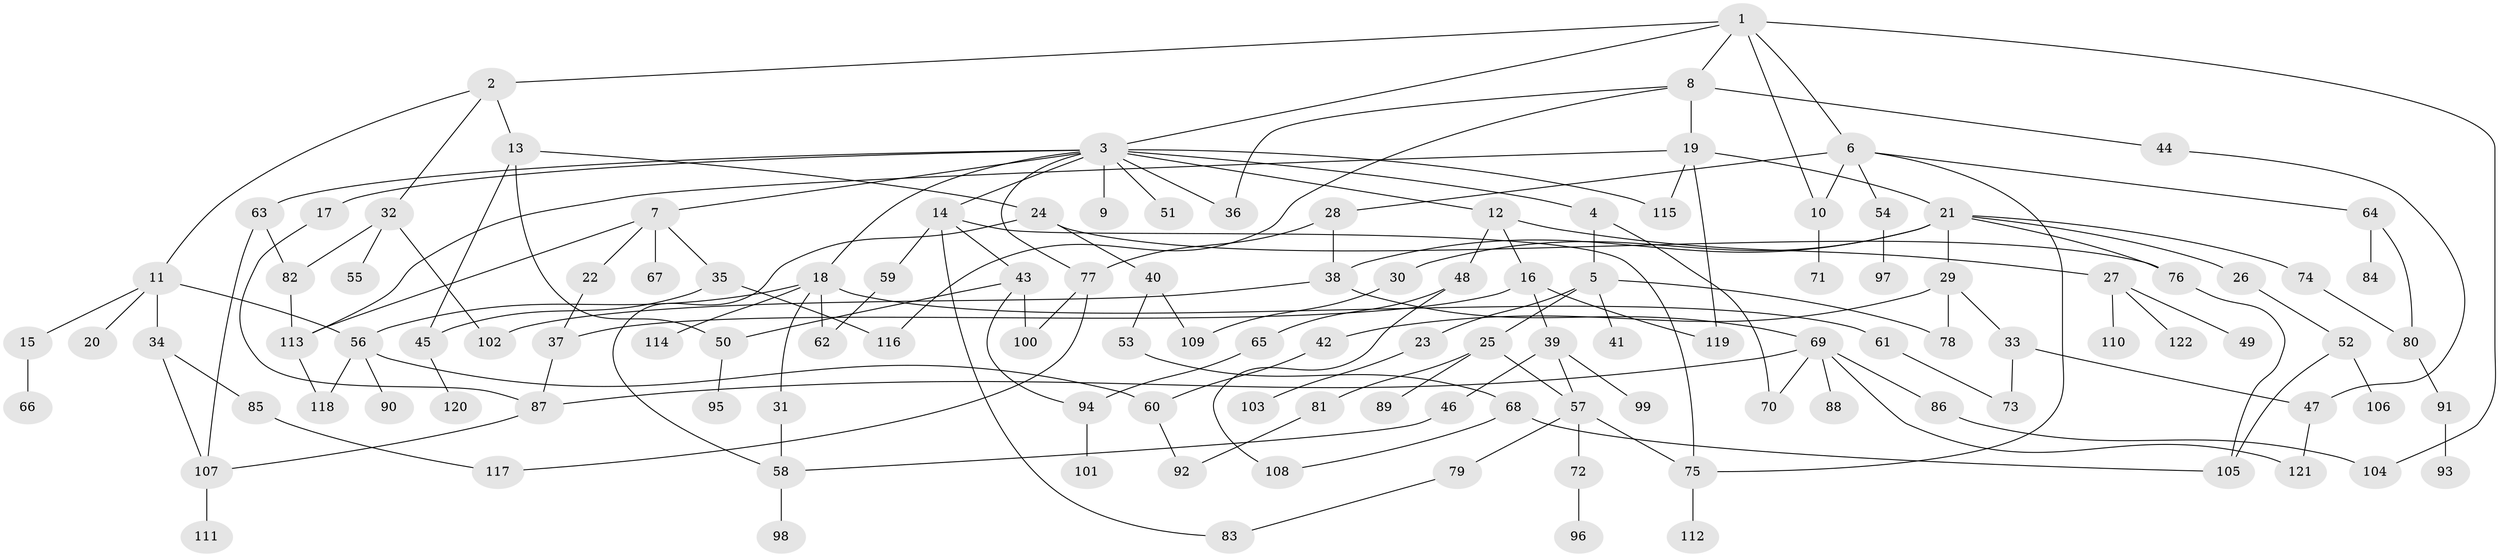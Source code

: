 // coarse degree distribution, {1: 0.4722222222222222, 2: 0.25, 13: 0.05555555555555555, 8: 0.08333333333333333, 4: 0.08333333333333333, 3: 0.027777777777777776, 6: 0.027777777777777776}
// Generated by graph-tools (version 1.1) at 2025/45/03/04/25 21:45:26]
// undirected, 122 vertices, 165 edges
graph export_dot {
graph [start="1"]
  node [color=gray90,style=filled];
  1;
  2;
  3;
  4;
  5;
  6;
  7;
  8;
  9;
  10;
  11;
  12;
  13;
  14;
  15;
  16;
  17;
  18;
  19;
  20;
  21;
  22;
  23;
  24;
  25;
  26;
  27;
  28;
  29;
  30;
  31;
  32;
  33;
  34;
  35;
  36;
  37;
  38;
  39;
  40;
  41;
  42;
  43;
  44;
  45;
  46;
  47;
  48;
  49;
  50;
  51;
  52;
  53;
  54;
  55;
  56;
  57;
  58;
  59;
  60;
  61;
  62;
  63;
  64;
  65;
  66;
  67;
  68;
  69;
  70;
  71;
  72;
  73;
  74;
  75;
  76;
  77;
  78;
  79;
  80;
  81;
  82;
  83;
  84;
  85;
  86;
  87;
  88;
  89;
  90;
  91;
  92;
  93;
  94;
  95;
  96;
  97;
  98;
  99;
  100;
  101;
  102;
  103;
  104;
  105;
  106;
  107;
  108;
  109;
  110;
  111;
  112;
  113;
  114;
  115;
  116;
  117;
  118;
  119;
  120;
  121;
  122;
  1 -- 2;
  1 -- 3;
  1 -- 6;
  1 -- 8;
  1 -- 10;
  1 -- 104;
  2 -- 11;
  2 -- 13;
  2 -- 32;
  3 -- 4;
  3 -- 7;
  3 -- 9;
  3 -- 12;
  3 -- 14;
  3 -- 17;
  3 -- 18;
  3 -- 51;
  3 -- 63;
  3 -- 77;
  3 -- 115;
  3 -- 36;
  4 -- 5;
  4 -- 70;
  5 -- 23;
  5 -- 25;
  5 -- 41;
  5 -- 78;
  6 -- 28;
  6 -- 54;
  6 -- 64;
  6 -- 75;
  6 -- 10;
  7 -- 22;
  7 -- 35;
  7 -- 67;
  7 -- 113;
  8 -- 19;
  8 -- 36;
  8 -- 44;
  8 -- 116;
  10 -- 71;
  11 -- 15;
  11 -- 20;
  11 -- 34;
  11 -- 56;
  12 -- 16;
  12 -- 27;
  12 -- 48;
  13 -- 24;
  13 -- 45;
  13 -- 50;
  14 -- 43;
  14 -- 59;
  14 -- 83;
  14 -- 75;
  15 -- 66;
  16 -- 39;
  16 -- 119;
  16 -- 37;
  17 -- 87;
  18 -- 31;
  18 -- 61;
  18 -- 62;
  18 -- 114;
  18 -- 56;
  19 -- 21;
  19 -- 115;
  19 -- 119;
  19 -- 113;
  21 -- 26;
  21 -- 29;
  21 -- 30;
  21 -- 74;
  21 -- 76;
  21 -- 38;
  22 -- 37;
  23 -- 103;
  24 -- 40;
  24 -- 76;
  24 -- 58;
  25 -- 57;
  25 -- 81;
  25 -- 89;
  26 -- 52;
  27 -- 49;
  27 -- 110;
  27 -- 122;
  28 -- 38;
  28 -- 77;
  29 -- 33;
  29 -- 42;
  29 -- 78;
  30 -- 109;
  31 -- 58;
  32 -- 55;
  32 -- 82;
  32 -- 102;
  33 -- 47;
  33 -- 73;
  34 -- 85;
  34 -- 107;
  35 -- 116;
  35 -- 45;
  37 -- 87;
  38 -- 69;
  38 -- 102;
  39 -- 46;
  39 -- 99;
  39 -- 57;
  40 -- 53;
  40 -- 109;
  42 -- 60;
  43 -- 50;
  43 -- 94;
  43 -- 100;
  44 -- 47;
  45 -- 120;
  46 -- 58;
  47 -- 121;
  48 -- 65;
  48 -- 108;
  50 -- 95;
  52 -- 106;
  52 -- 105;
  53 -- 68;
  54 -- 97;
  56 -- 60;
  56 -- 90;
  56 -- 118;
  57 -- 72;
  57 -- 79;
  57 -- 75;
  58 -- 98;
  59 -- 62;
  60 -- 92;
  61 -- 73;
  63 -- 107;
  63 -- 82;
  64 -- 84;
  64 -- 80;
  65 -- 94;
  68 -- 108;
  68 -- 105;
  69 -- 86;
  69 -- 87;
  69 -- 88;
  69 -- 70;
  69 -- 121;
  72 -- 96;
  74 -- 80;
  75 -- 112;
  76 -- 105;
  77 -- 100;
  77 -- 117;
  79 -- 83;
  80 -- 91;
  81 -- 92;
  82 -- 113;
  85 -- 117;
  86 -- 104;
  87 -- 107;
  91 -- 93;
  94 -- 101;
  107 -- 111;
  113 -- 118;
}
